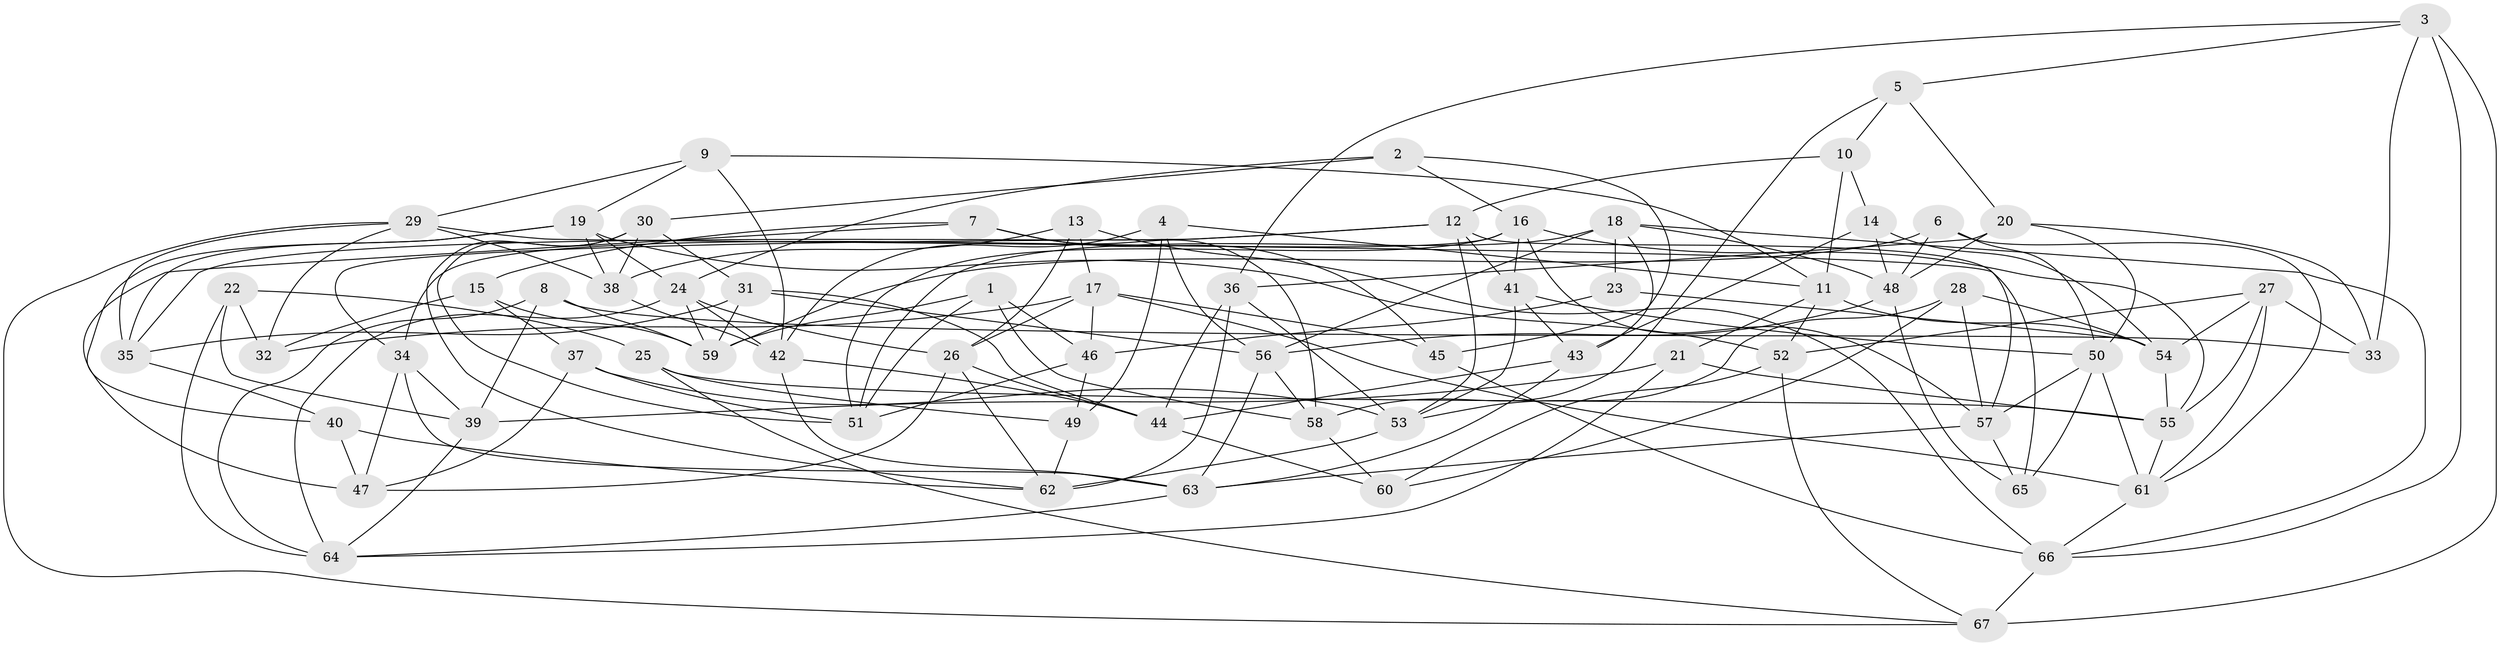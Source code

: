 // original degree distribution, {4: 1.0}
// Generated by graph-tools (version 1.1) at 2025/38/03/04/25 23:38:11]
// undirected, 67 vertices, 167 edges
graph export_dot {
  node [color=gray90,style=filled];
  1;
  2;
  3;
  4;
  5;
  6;
  7;
  8;
  9;
  10;
  11;
  12;
  13;
  14;
  15;
  16;
  17;
  18;
  19;
  20;
  21;
  22;
  23;
  24;
  25;
  26;
  27;
  28;
  29;
  30;
  31;
  32;
  33;
  34;
  35;
  36;
  37;
  38;
  39;
  40;
  41;
  42;
  43;
  44;
  45;
  46;
  47;
  48;
  49;
  50;
  51;
  52;
  53;
  54;
  55;
  56;
  57;
  58;
  59;
  60;
  61;
  62;
  63;
  64;
  65;
  66;
  67;
  1 -- 46 [weight=1.0];
  1 -- 51 [weight=1.0];
  1 -- 58 [weight=1.0];
  1 -- 59 [weight=1.0];
  2 -- 16 [weight=1.0];
  2 -- 24 [weight=1.0];
  2 -- 30 [weight=1.0];
  2 -- 45 [weight=1.0];
  3 -- 5 [weight=1.0];
  3 -- 33 [weight=1.0];
  3 -- 36 [weight=1.0];
  3 -- 66 [weight=1.0];
  3 -- 67 [weight=2.0];
  4 -- 11 [weight=1.0];
  4 -- 42 [weight=1.0];
  4 -- 49 [weight=1.0];
  4 -- 56 [weight=1.0];
  5 -- 10 [weight=1.0];
  5 -- 20 [weight=1.0];
  5 -- 58 [weight=1.0];
  6 -- 48 [weight=1.0];
  6 -- 50 [weight=1.0];
  6 -- 59 [weight=1.0];
  6 -- 61 [weight=1.0];
  7 -- 15 [weight=1.0];
  7 -- 45 [weight=1.0];
  7 -- 47 [weight=2.0];
  7 -- 58 [weight=2.0];
  8 -- 33 [weight=1.0];
  8 -- 39 [weight=1.0];
  8 -- 59 [weight=1.0];
  8 -- 64 [weight=1.0];
  9 -- 11 [weight=1.0];
  9 -- 19 [weight=1.0];
  9 -- 29 [weight=1.0];
  9 -- 42 [weight=1.0];
  10 -- 11 [weight=1.0];
  10 -- 12 [weight=1.0];
  10 -- 14 [weight=1.0];
  11 -- 21 [weight=1.0];
  11 -- 52 [weight=1.0];
  11 -- 54 [weight=1.0];
  12 -- 34 [weight=1.0];
  12 -- 35 [weight=1.0];
  12 -- 41 [weight=1.0];
  12 -- 53 [weight=1.0];
  12 -- 57 [weight=1.0];
  13 -- 17 [weight=1.0];
  13 -- 26 [weight=1.0];
  13 -- 38 [weight=1.0];
  13 -- 66 [weight=1.0];
  14 -- 43 [weight=1.0];
  14 -- 48 [weight=1.0];
  14 -- 54 [weight=1.0];
  15 -- 32 [weight=1.0];
  15 -- 37 [weight=1.0];
  15 -- 59 [weight=1.0];
  16 -- 34 [weight=1.0];
  16 -- 41 [weight=1.0];
  16 -- 51 [weight=1.0];
  16 -- 55 [weight=1.0];
  16 -- 57 [weight=1.0];
  17 -- 26 [weight=1.0];
  17 -- 32 [weight=1.0];
  17 -- 45 [weight=1.0];
  17 -- 46 [weight=1.0];
  17 -- 61 [weight=1.0];
  18 -- 23 [weight=1.0];
  18 -- 43 [weight=1.0];
  18 -- 48 [weight=1.0];
  18 -- 51 [weight=1.0];
  18 -- 56 [weight=1.0];
  18 -- 66 [weight=1.0];
  19 -- 24 [weight=1.0];
  19 -- 35 [weight=1.0];
  19 -- 38 [weight=1.0];
  19 -- 40 [weight=1.0];
  19 -- 52 [weight=1.0];
  20 -- 33 [weight=1.0];
  20 -- 36 [weight=2.0];
  20 -- 48 [weight=1.0];
  20 -- 50 [weight=1.0];
  21 -- 39 [weight=1.0];
  21 -- 55 [weight=1.0];
  21 -- 64 [weight=1.0];
  22 -- 25 [weight=1.0];
  22 -- 32 [weight=1.0];
  22 -- 39 [weight=1.0];
  22 -- 64 [weight=1.0];
  23 -- 46 [weight=2.0];
  23 -- 54 [weight=1.0];
  24 -- 26 [weight=1.0];
  24 -- 42 [weight=1.0];
  24 -- 59 [weight=1.0];
  24 -- 64 [weight=1.0];
  25 -- 49 [weight=1.0];
  25 -- 55 [weight=1.0];
  25 -- 67 [weight=1.0];
  26 -- 44 [weight=1.0];
  26 -- 47 [weight=1.0];
  26 -- 62 [weight=1.0];
  27 -- 33 [weight=1.0];
  27 -- 52 [weight=2.0];
  27 -- 54 [weight=1.0];
  27 -- 55 [weight=1.0];
  27 -- 61 [weight=1.0];
  28 -- 53 [weight=1.0];
  28 -- 54 [weight=1.0];
  28 -- 57 [weight=1.0];
  28 -- 60 [weight=1.0];
  29 -- 32 [weight=1.0];
  29 -- 35 [weight=1.0];
  29 -- 38 [weight=1.0];
  29 -- 65 [weight=1.0];
  29 -- 67 [weight=1.0];
  30 -- 31 [weight=1.0];
  30 -- 38 [weight=2.0];
  30 -- 51 [weight=1.0];
  30 -- 62 [weight=1.0];
  31 -- 35 [weight=2.0];
  31 -- 44 [weight=1.0];
  31 -- 56 [weight=1.0];
  31 -- 59 [weight=1.0];
  34 -- 39 [weight=2.0];
  34 -- 47 [weight=1.0];
  34 -- 63 [weight=1.0];
  35 -- 40 [weight=1.0];
  36 -- 44 [weight=1.0];
  36 -- 53 [weight=1.0];
  36 -- 62 [weight=1.0];
  37 -- 47 [weight=1.0];
  37 -- 51 [weight=1.0];
  37 -- 53 [weight=1.0];
  38 -- 42 [weight=1.0];
  39 -- 64 [weight=1.0];
  40 -- 47 [weight=1.0];
  40 -- 62 [weight=1.0];
  41 -- 43 [weight=2.0];
  41 -- 50 [weight=1.0];
  41 -- 53 [weight=1.0];
  42 -- 44 [weight=1.0];
  42 -- 63 [weight=1.0];
  43 -- 44 [weight=1.0];
  43 -- 63 [weight=1.0];
  44 -- 60 [weight=1.0];
  45 -- 66 [weight=1.0];
  46 -- 49 [weight=1.0];
  46 -- 51 [weight=1.0];
  48 -- 56 [weight=1.0];
  48 -- 65 [weight=1.0];
  49 -- 62 [weight=1.0];
  50 -- 57 [weight=1.0];
  50 -- 61 [weight=1.0];
  50 -- 65 [weight=1.0];
  52 -- 60 [weight=1.0];
  52 -- 67 [weight=1.0];
  53 -- 62 [weight=1.0];
  54 -- 55 [weight=1.0];
  55 -- 61 [weight=1.0];
  56 -- 58 [weight=1.0];
  56 -- 63 [weight=1.0];
  57 -- 63 [weight=1.0];
  57 -- 65 [weight=1.0];
  58 -- 60 [weight=1.0];
  61 -- 66 [weight=1.0];
  63 -- 64 [weight=1.0];
  66 -- 67 [weight=1.0];
}
